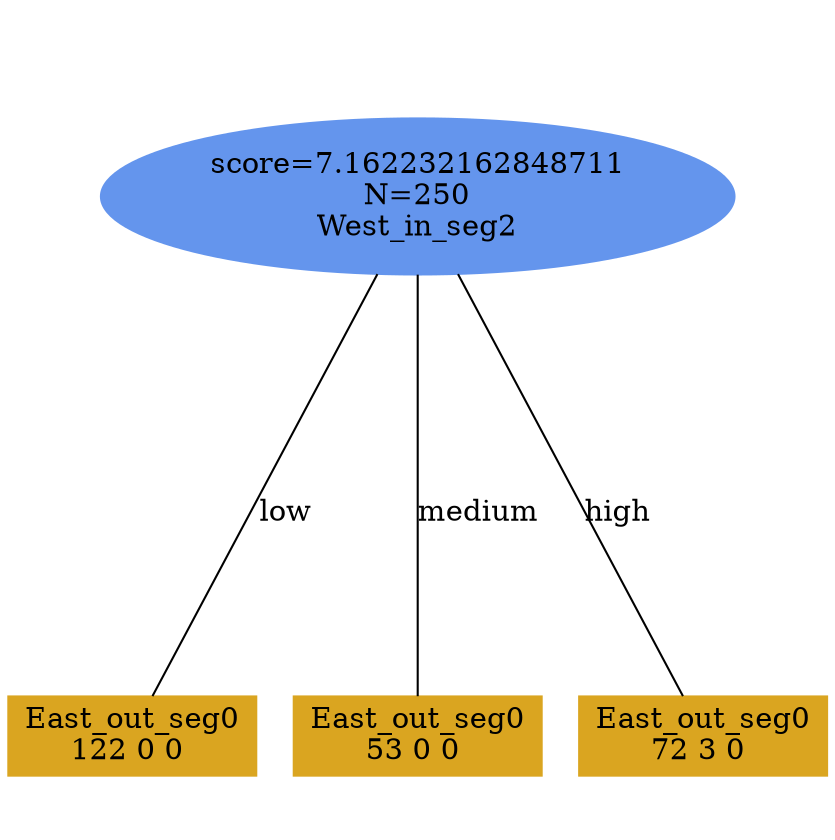 digraph "DD" {
size = "7.5,10"
ratio=1.0;
center = true;
edge [dir = none];
{ rank = same; node [shape=ellipse, style=filled, color=cornflowerblue];"3079" [label="score=7.162232162848711\nN=250\nWest_in_seg2"];}
{ rank = same; node [shape=box, style=filled, color=goldenrod];"3080" [label="East_out_seg0\n122 0 0 "];}
{ rank = same; node [shape=box, style=filled, color=goldenrod];"3081" [label="East_out_seg0\n53 0 0 "];}
{ rank = same; node [shape=box, style=filled, color=goldenrod];"3082" [label="East_out_seg0\n72 3 0 "];}
"3079" -> "3080" [label = "low"];
"3079" -> "3081" [label = "medium"];
"3079" -> "3082" [label = "high"];

}